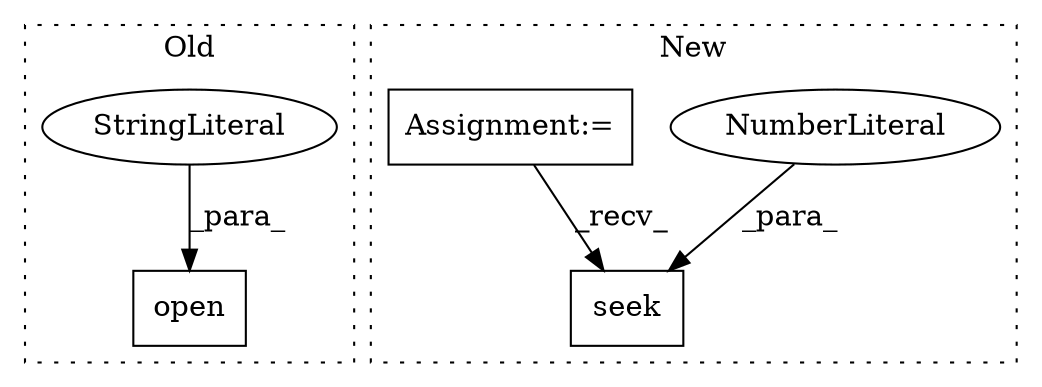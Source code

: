 digraph G {
subgraph cluster0 {
1 [label="open" a="32" s="509,532" l="5,1" shape="box"];
5 [label="StringLiteral" a="45" s="522" l="3" shape="ellipse"];
label = "Old";
style="dotted";
}
subgraph cluster1 {
2 [label="seek" a="32" s="633,639" l="5,1" shape="box"];
3 [label="NumberLiteral" a="34" s="638" l="1" shape="ellipse"];
4 [label="Assignment:=" a="7" s="596" l="1" shape="box"];
label = "New";
style="dotted";
}
3 -> 2 [label="_para_"];
4 -> 2 [label="_recv_"];
5 -> 1 [label="_para_"];
}